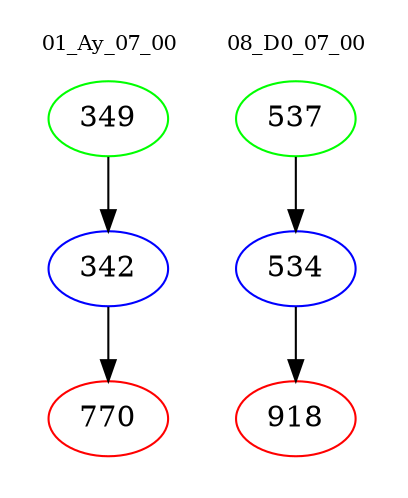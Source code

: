 digraph{
subgraph cluster_0 {
color = white
label = "01_Ay_07_00";
fontsize=10;
T0_349 [label="349", color="green"]
T0_349 -> T0_342 [color="black"]
T0_342 [label="342", color="blue"]
T0_342 -> T0_770 [color="black"]
T0_770 [label="770", color="red"]
}
subgraph cluster_1 {
color = white
label = "08_D0_07_00";
fontsize=10;
T1_537 [label="537", color="green"]
T1_537 -> T1_534 [color="black"]
T1_534 [label="534", color="blue"]
T1_534 -> T1_918 [color="black"]
T1_918 [label="918", color="red"]
}
}
